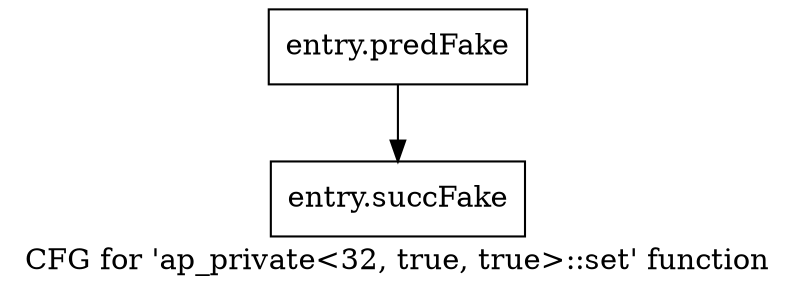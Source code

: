 digraph "CFG for 'ap_private\<32, true, true\>::set' function" {
	label="CFG for 'ap_private\<32, true, true\>::set' function";

	Node0x594e570 [shape=record,filename="",linenumber="",label="{entry.predFake}"];
	Node0x594e570 -> Node0x5acd3e0[ callList="" memoryops="" filename="/home/omerfaruk/tools/Xilinx/Vitis_HLS/2023.2/include/etc/ap_private.h" execusionnum="0"];
	Node0x5acd3e0 [shape=record,filename="/home/omerfaruk/tools/Xilinx/Vitis_HLS/2023.2/include/etc/ap_private.h",linenumber="2196",label="{entry.succFake}"];
}
